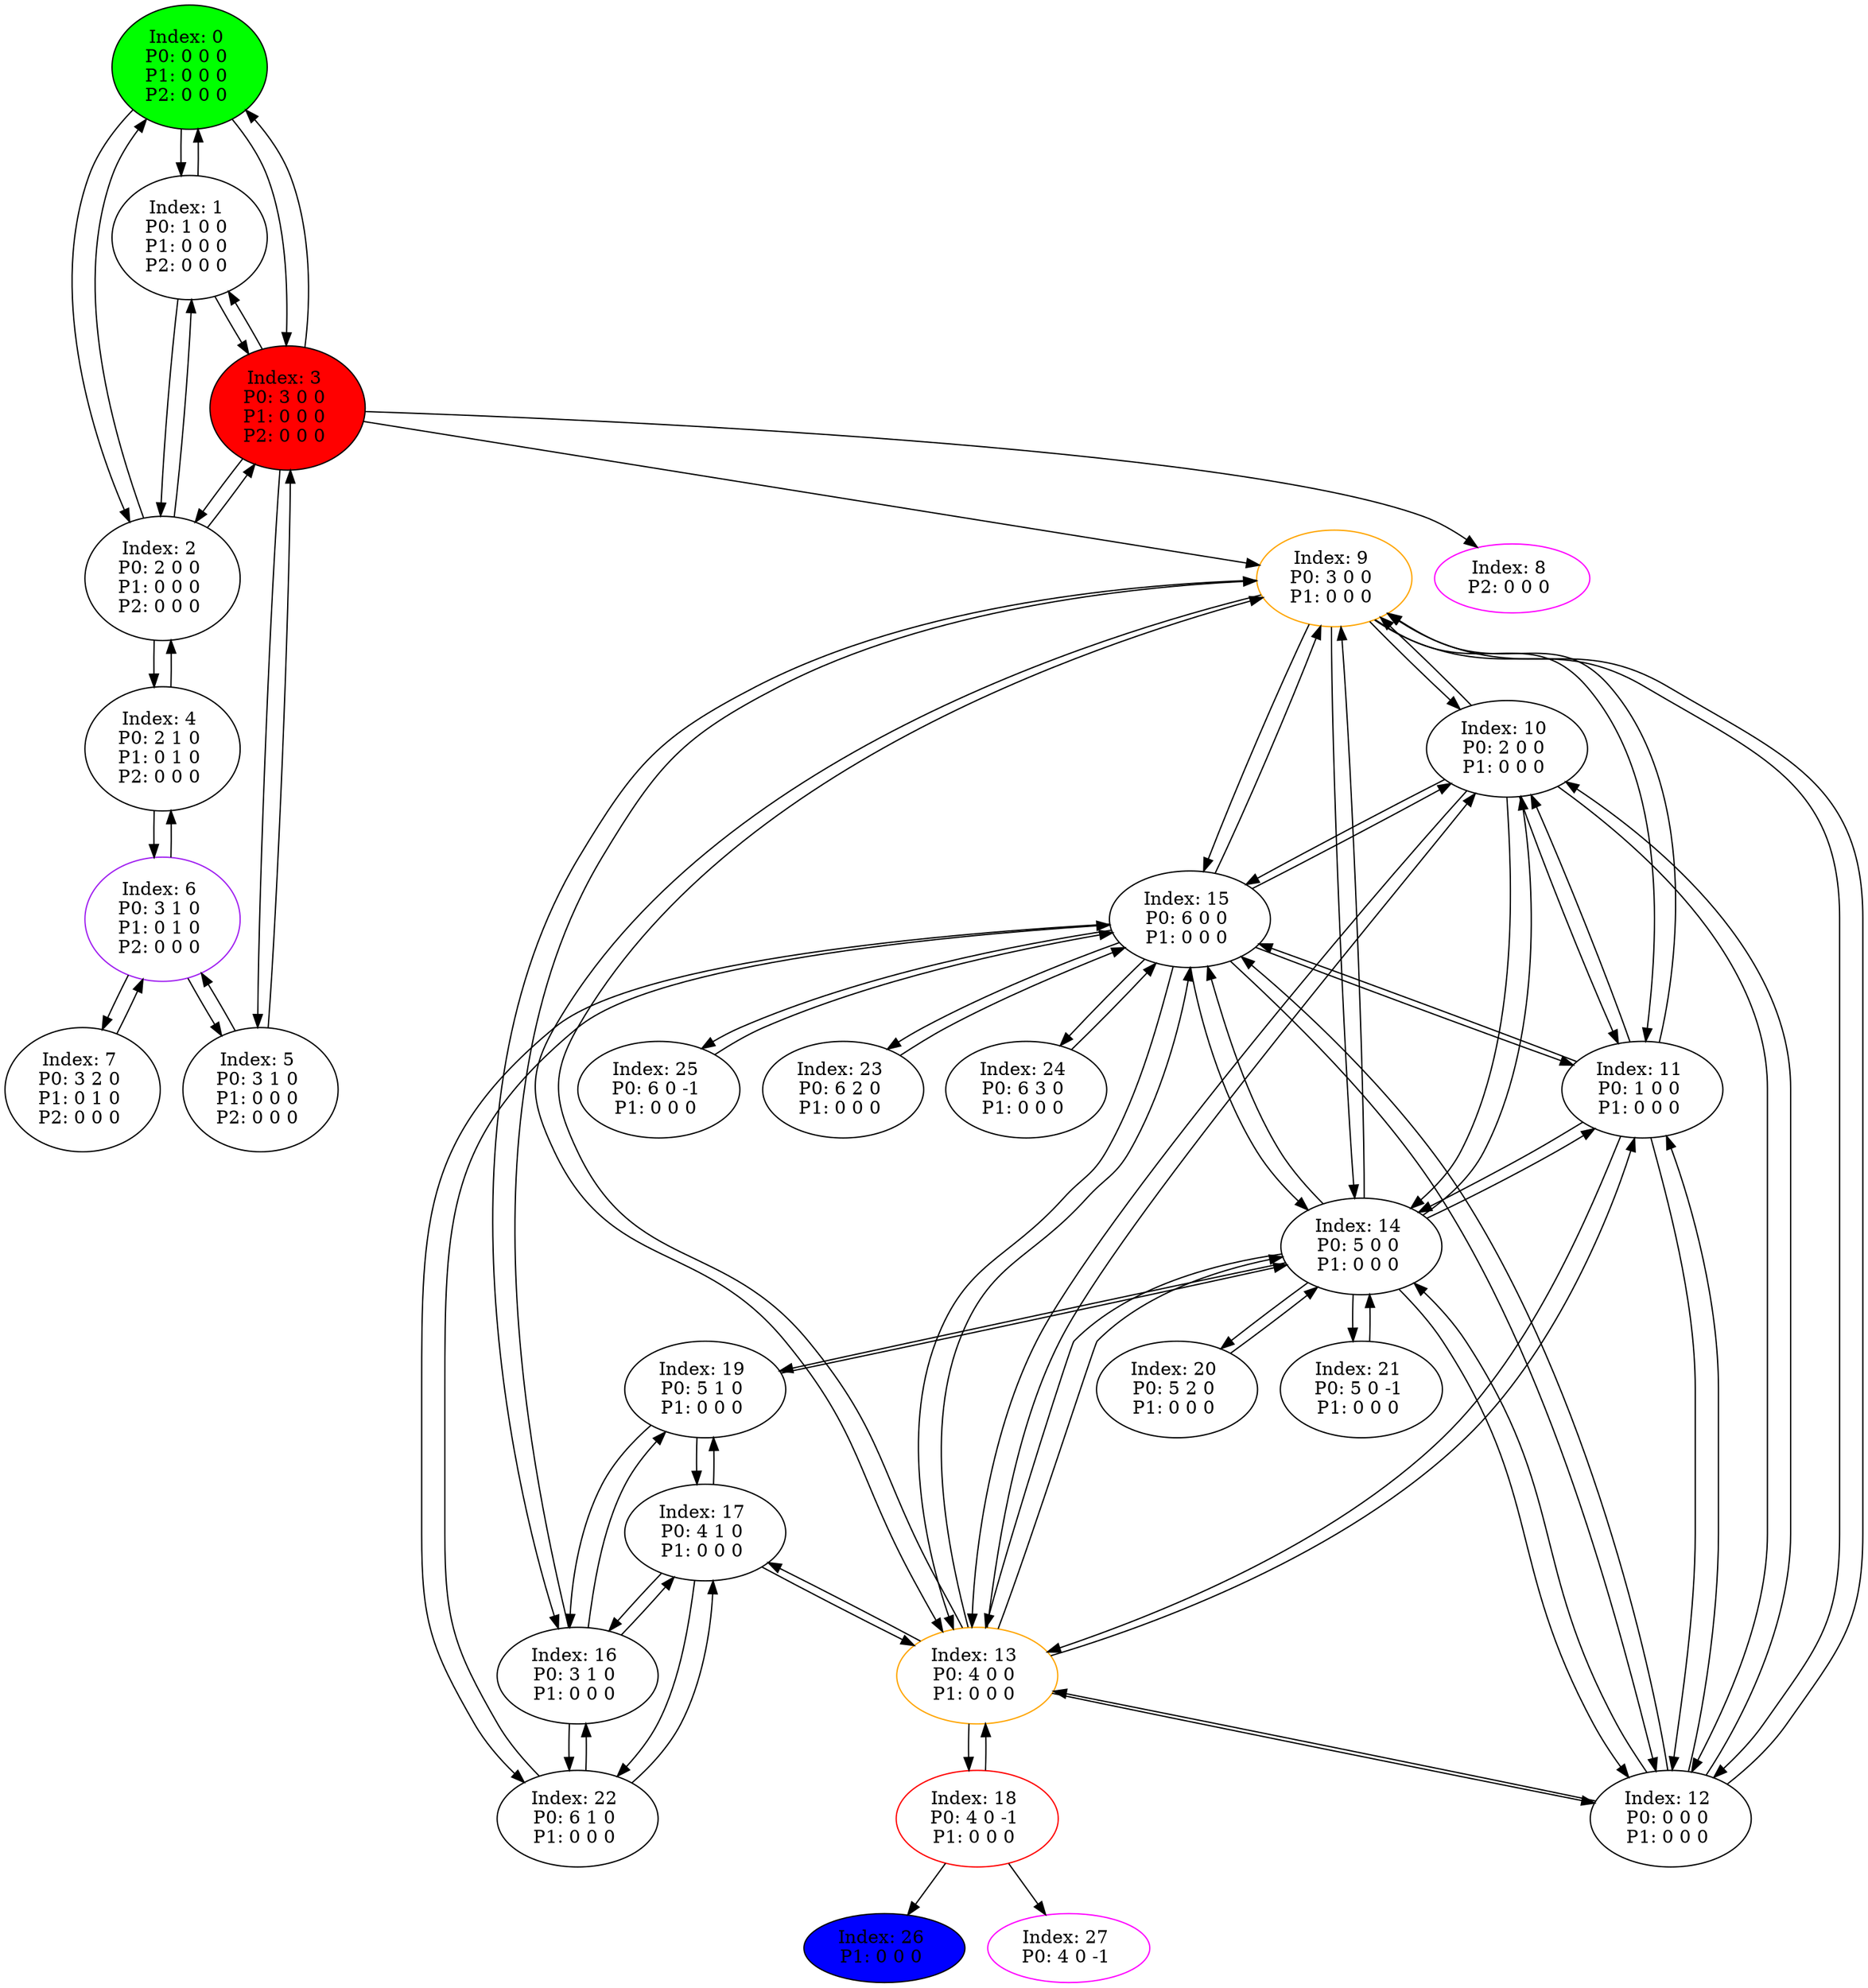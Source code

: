 digraph G {
color = "black"
0[label = "Index: 0 
P0: 0 0 0 
P1: 0 0 0 
P2: 0 0 0 
", style="filled", fillcolor = "green"]
1[label = "Index: 1 
P0: 1 0 0 
P1: 0 0 0 
P2: 0 0 0 
"]
2[label = "Index: 2 
P0: 2 0 0 
P1: 0 0 0 
P2: 0 0 0 
"]
3[label = "Index: 3 
P0: 3 0 0 
P1: 0 0 0 
P2: 0 0 0 
", style="filled", fillcolor = "red"]
4[label = "Index: 4 
P0: 2 1 0 
P1: 0 1 0 
P2: 0 0 0 
"]
5[label = "Index: 5 
P0: 3 1 0 
P1: 0 0 0 
P2: 0 0 0 
"]
6[label = "Index: 6 
P0: 3 1 0 
P1: 0 1 0 
P2: 0 0 0 
", color = "purple"]
7[label = "Index: 7 
P0: 3 2 0 
P1: 0 1 0 
P2: 0 0 0 
"]
8[label = "Index: 8 
P2: 0 0 0 
", color = "fuchsia"]
9[label = "Index: 9 
P0: 3 0 0 
P1: 0 0 0 
", color = "orange"]
10[label = "Index: 10 
P0: 2 0 0 
P1: 0 0 0 
"]
11[label = "Index: 11 
P0: 1 0 0 
P1: 0 0 0 
"]
12[label = "Index: 12 
P0: 0 0 0 
P1: 0 0 0 
"]
13[label = "Index: 13 
P0: 4 0 0 
P1: 0 0 0 
", color = "orange"]
14[label = "Index: 14 
P0: 5 0 0 
P1: 0 0 0 
"]
15[label = "Index: 15 
P0: 6 0 0 
P1: 0 0 0 
"]
16[label = "Index: 16 
P0: 3 1 0 
P1: 0 0 0 
"]
17[label = "Index: 17 
P0: 4 1 0 
P1: 0 0 0 
"]
18[label = "Index: 18 
P0: 4 0 -1 
P1: 0 0 0 
", color = "red"]
19[label = "Index: 19 
P0: 5 1 0 
P1: 0 0 0 
"]
20[label = "Index: 20 
P0: 5 2 0 
P1: 0 0 0 
"]
21[label = "Index: 21 
P0: 5 0 -1 
P1: 0 0 0 
"]
22[label = "Index: 22 
P0: 6 1 0 
P1: 0 0 0 
"]
23[label = "Index: 23 
P0: 6 2 0 
P1: 0 0 0 
"]
24[label = "Index: 24 
P0: 6 3 0 
P1: 0 0 0 
"]
25[label = "Index: 25 
P0: 6 0 -1 
P1: 0 0 0 
"]
26[label = "Index: 26 
P1: 0 0 0 
", style="filled", fillcolor = "blue"]
27[label = "Index: 27 
P0: 4 0 -1 
", color = "fuchsia"]
0 -> 1
0 -> 2
0 -> 3

1 -> 0
1 -> 2
1 -> 3

2 -> 0
2 -> 1
2 -> 3
2 -> 4

3 -> 0
3 -> 1
3 -> 2
3 -> 5
3 -> 8
3 -> 9

4 -> 2
4 -> 6

5 -> 3
5 -> 6

6 -> 4
6 -> 7
6 -> 5

7 -> 6

9 -> 10
9 -> 11
9 -> 12
9 -> 13
9 -> 14
9 -> 15
9 -> 16

10 -> 9
10 -> 11
10 -> 12
10 -> 13
10 -> 14
10 -> 15

11 -> 9
11 -> 10
11 -> 12
11 -> 13
11 -> 14
11 -> 15

12 -> 9
12 -> 10
12 -> 11
12 -> 13
12 -> 14
12 -> 15

13 -> 9
13 -> 10
13 -> 11
13 -> 12
13 -> 14
13 -> 15
13 -> 17
13 -> 18

14 -> 9
14 -> 10
14 -> 11
14 -> 12
14 -> 13
14 -> 15
14 -> 19
14 -> 20
14 -> 21

15 -> 9
15 -> 10
15 -> 11
15 -> 12
15 -> 13
15 -> 14
15 -> 22
15 -> 23
15 -> 24
15 -> 25

16 -> 9
16 -> 17
16 -> 19
16 -> 22

17 -> 13
17 -> 16
17 -> 19
17 -> 22

18 -> 13
18 -> 26
18 -> 27

19 -> 14
19 -> 16
19 -> 17

20 -> 14

21 -> 14

22 -> 15
22 -> 16
22 -> 17

23 -> 15

24 -> 15

25 -> 15

}
